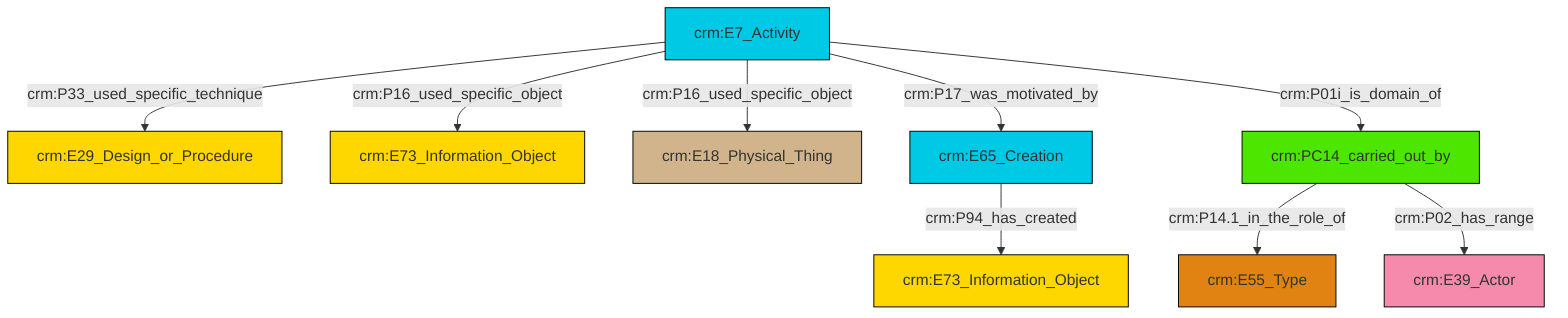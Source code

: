 graph TD
classDef Literal fill:#f2f2f2,stroke:#000000;
classDef CRM_Entity fill:#FFFFFF,stroke:#000000;
classDef Temporal_Entity fill:#00C9E6, stroke:#000000;
classDef Type fill:#E18312, stroke:#000000;
classDef Time-Span fill:#2C9C91, stroke:#000000;
classDef Appellation fill:#FFEB7F, stroke:#000000;
classDef Place fill:#008836, stroke:#000000;
classDef Persistent_Item fill:#B266B2, stroke:#000000;
classDef Conceptual_Object fill:#FFD700, stroke:#000000;
classDef Physical_Thing fill:#D2B48C, stroke:#000000;
classDef Actor fill:#f58aad, stroke:#000000;
classDef PC_Classes fill:#4ce600, stroke:#000000;
classDef Multi fill:#cccccc,stroke:#000000;

6["crm:E7_Activity"]:::Temporal_Entity -->|crm:P16_used_specific_object| 8["crm:E18_Physical_Thing"]:::Physical_Thing
6["crm:E7_Activity"]:::Temporal_Entity -->|crm:P33_used_specific_technique| 2["crm:E29_Design_or_Procedure"]:::Conceptual_Object
9["crm:E65_Creation"]:::Temporal_Entity -->|crm:P94_has_created| 0["crm:E73_Information_Object"]:::Conceptual_Object
6["crm:E7_Activity"]:::Temporal_Entity -->|crm:P17_was_motivated_by| 9["crm:E65_Creation"]:::Temporal_Entity
10["crm:PC14_carried_out_by"]:::PC_Classes -->|crm:P14.1_in_the_role_of| 12["crm:E55_Type"]:::Type
6["crm:E7_Activity"]:::Temporal_Entity -->|crm:P16_used_specific_object| 4["crm:E73_Information_Object"]:::Conceptual_Object
6["crm:E7_Activity"]:::Temporal_Entity -->|crm:P01i_is_domain_of| 10["crm:PC14_carried_out_by"]:::PC_Classes
10["crm:PC14_carried_out_by"]:::PC_Classes -->|crm:P02_has_range| 13["crm:E39_Actor"]:::Actor